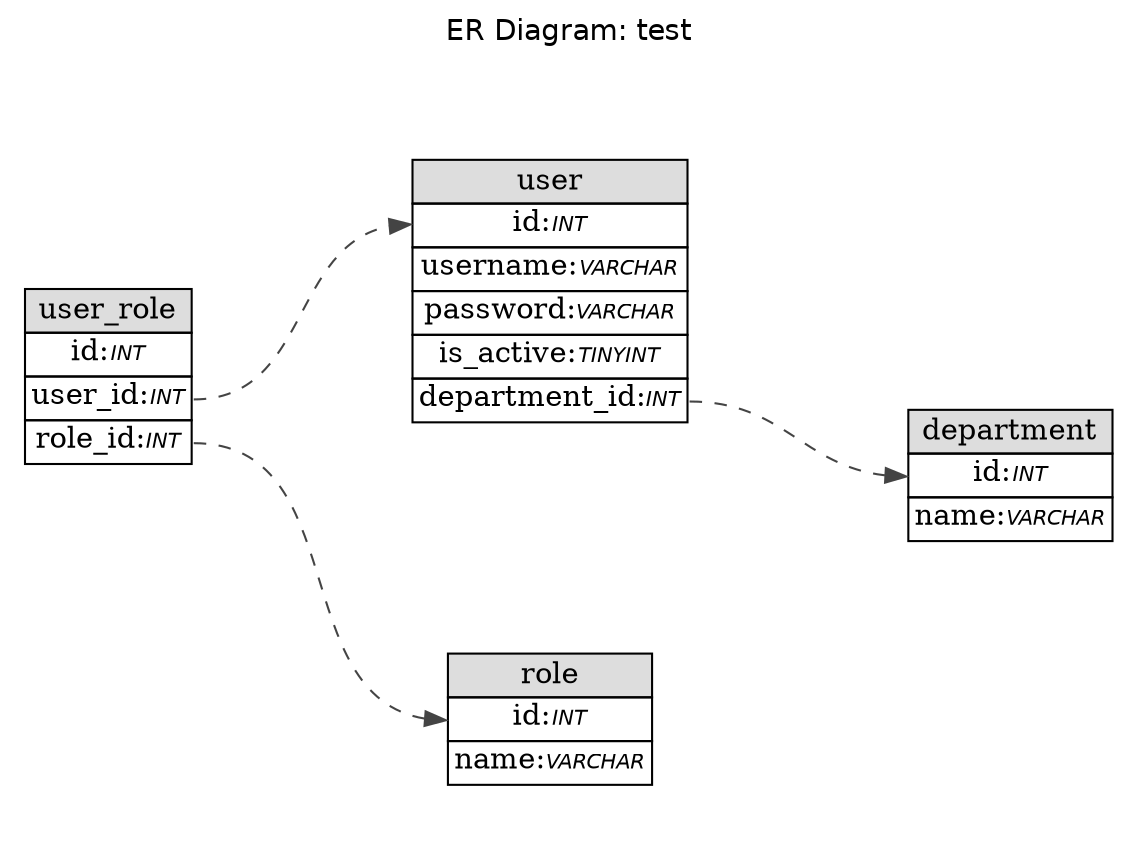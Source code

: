digraph "Database Structure" {
	label = "ER Diagram: test";
	labelloc = t;
	compound = true;
	node [ shape = record ];
	fontname = "Helvetica";
	ranksep = 1.25;
	ratio = 0.7;
	rankdir = LR;
	subgraph "table_department" {
		node [ shape = "plaintext" ];
		"department" [ label=<
			<TABLE BORDER="0" CELLSPACING="0" CELLBORDER="1">
			<TR><TD COLSPAN="3" BGCOLOR="#DDDDDD">department</TD></TR>
			<TR><TD COLSPAN="3" PORT="id">id:<FONT FACE="Helvetica-Oblique" POINT-SIZE="10">INT</FONT></TD></TR>
			<TR><TD COLSPAN="3" PORT="name">name:<FONT FACE="Helvetica-Oblique" POINT-SIZE="10">VARCHAR</FONT></TD></TR>
			</TABLE>>
		];
	}
	subgraph "table_role" {
		node [ shape = "plaintext" ];
		"role" [ label=<
			<TABLE BORDER="0" CELLSPACING="0" CELLBORDER="1">
			<TR><TD COLSPAN="3" BGCOLOR="#DDDDDD">role</TD></TR>
			<TR><TD COLSPAN="3" PORT="id">id:<FONT FACE="Helvetica-Oblique" POINT-SIZE="10">INT</FONT></TD></TR>
			<TR><TD COLSPAN="3" PORT="name">name:<FONT FACE="Helvetica-Oblique" POINT-SIZE="10">VARCHAR</FONT></TD></TR>
			</TABLE>>
		];
	}
	subgraph "table_user" {
		node [ shape = "plaintext" ];
		"user" [ label=<
			<TABLE BORDER="0" CELLSPACING="0" CELLBORDER="1">
			<TR><TD COLSPAN="3" BGCOLOR="#DDDDDD">user</TD></TR>
			<TR><TD COLSPAN="3" PORT="id">id:<FONT FACE="Helvetica-Oblique" POINT-SIZE="10">INT</FONT></TD></TR>
			<TR><TD COLSPAN="3" PORT="username">username:<FONT FACE="Helvetica-Oblique" POINT-SIZE="10">VARCHAR</FONT></TD></TR>
			<TR><TD COLSPAN="3" PORT="password">password:<FONT FACE="Helvetica-Oblique" POINT-SIZE="10">VARCHAR</FONT></TD></TR>
			<TR><TD COLSPAN="3" PORT="is_active">is_active:<FONT FACE="Helvetica-Oblique" POINT-SIZE="10">TINYINT</FONT></TD></TR>
			<TR><TD COLSPAN="3" PORT="department_id">department_id:<FONT FACE="Helvetica-Oblique" POINT-SIZE="10">INT</FONT></TD></TR>
			</TABLE>>
		];
	}
	subgraph "table_user_role" {
		node [ shape = "plaintext" ];
		"user_role" [ label=<
			<TABLE BORDER="0" CELLSPACING="0" CELLBORDER="1">
			<TR><TD COLSPAN="3" BGCOLOR="#DDDDDD">user_role</TD></TR>
			<TR><TD COLSPAN="3" PORT="id">id:<FONT FACE="Helvetica-Oblique" POINT-SIZE="10">INT</FONT></TD></TR>
			<TR><TD COLSPAN="3" PORT="user_id">user_id:<FONT FACE="Helvetica-Oblique" POINT-SIZE="10">INT</FONT></TD></TR>
			<TR><TD COLSPAN="3" PORT="role_id">role_id:<FONT FACE="Helvetica-Oblique" POINT-SIZE="10">INT</FONT></TD></TR>
			</TABLE>>
		];
	}

	edge [ arrowtail=normal, style=dashed, color="#444444" ];
	user:department_id -> department:id ;
	user_role:user_id -> user:id
	user_role:role_id -> role:id
}